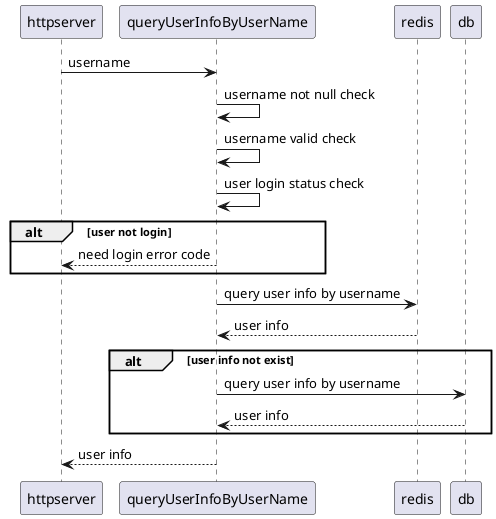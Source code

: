 @startuml
httpserver -> queryUserInfoByUserName: username
queryUserInfoByUserName -> queryUserInfoByUserName: username not null check
queryUserInfoByUserName -> queryUserInfoByUserName: username valid check
queryUserInfoByUserName -> queryUserInfoByUserName: user login status check
alt user not login
httpserver <-- queryUserInfoByUserName: need login error code
end
queryUserInfoByUserName -> redis: query user info by username
queryUserInfoByUserName <-- redis: user info
alt user info not exist
queryUserInfoByUserName -> db: query user info by username
queryUserInfoByUserName <-- db: user info
end
httpserver <-- queryUserInfoByUserName: user info
@enduml